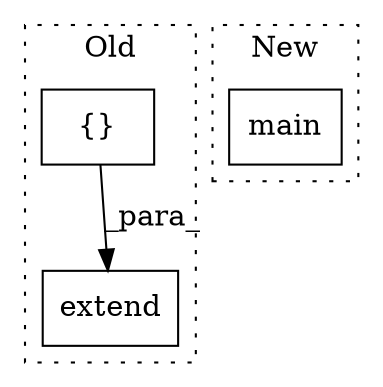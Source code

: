 digraph G {
subgraph cluster0 {
1 [label="extend" a="32" s="5595,5651" l="7,1" shape="box"];
3 [label="{}" a="4" s="3814,5483" l="1,1" shape="box"];
label = "Old";
style="dotted";
}
subgraph cluster1 {
2 [label="main" a="32" s="4161,4343" l="5,1" shape="box"];
label = "New";
style="dotted";
}
3 -> 1 [label="_para_"];
}